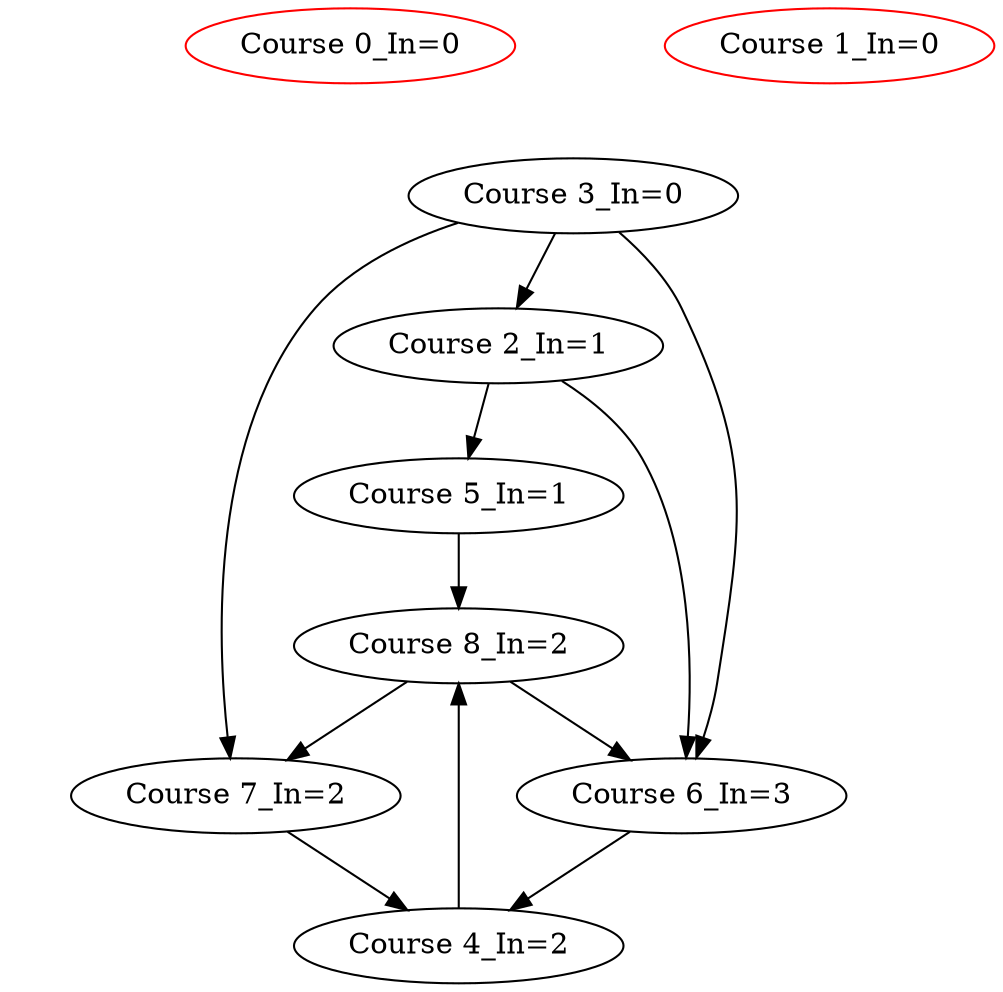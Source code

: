 digraph TopologicalSort {
"Course 0_In=0" -> {"Course 2_In=1"} [style=invis]
"Course 0_In=0" -> {"Course 3_In=0"} [style=invis]
"Course 0_In=0" -> {"Course 4_In=2"} [style=invis]
"Course 1_In=0" -> {"Course 3_In=0"} [style=invis]
"Course 1_In=0" -> {"Course 4_In=2"} [style=invis]
"Course 2_In=1" -> {"Course 5_In=1"} 
"Course 2_In=1" -> {"Course 6_In=3"} 
"Course 3_In=0" -> {"Course 2_In=1"} 
"Course 3_In=0" -> {"Course 6_In=3"} 
"Course 3_In=0" -> {"Course 7_In=2"} 
"Course 4_In=2" -> {"Course 8_In=2"} 
"Course 5_In=1" -> {"Course 8_In=2"} 
"Course 6_In=3" -> {"Course 4_In=2"} 
"Course 7_In=2" -> {"Course 4_In=2"} 
"Course 8_In=2" -> {"Course 6_In=3"} 
"Course 8_In=2" -> {"Course 7_In=2"} 
"Course 0_In=0" [color=red]
"Course 1_In=0" [color=red]
"Course 2_In=1"
"Course 3_In=0"
"Course 4_In=2"
"Course 5_In=1"
"Course 6_In=3"
"Course 7_In=2"
"Course 8_In=2"
}
